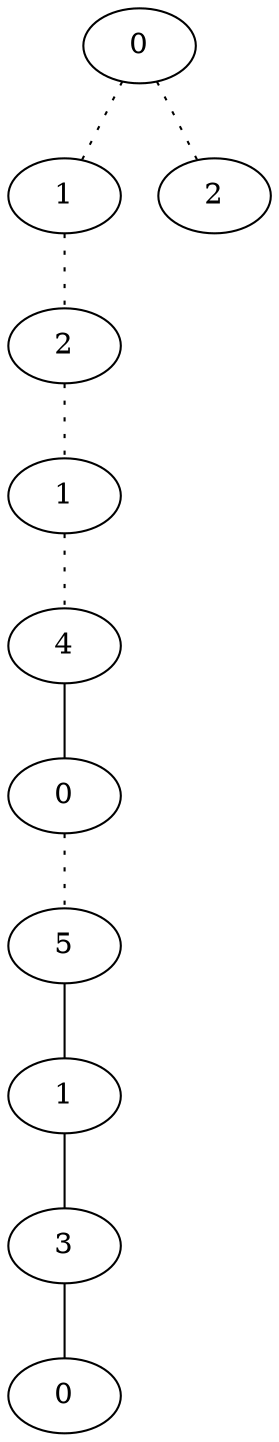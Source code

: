 graph {
a0[label=0];
a1[label=1];
a2[label=2];
a3[label=1];
a4[label=4];
a5[label=0];
a6[label=5];
a7[label=1];
a8[label=3];
a9[label=0];
a10[label=2];
a0 -- a1 [style=dotted];
a0 -- a10 [style=dotted];
a1 -- a2 [style=dotted];
a2 -- a3 [style=dotted];
a3 -- a4 [style=dotted];
a4 -- a5;
a5 -- a6 [style=dotted];
a6 -- a7;
a7 -- a8;
a8 -- a9;
}
